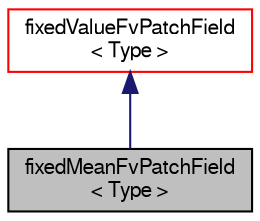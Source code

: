 digraph "fixedMeanFvPatchField&lt; Type &gt;"
{
  bgcolor="transparent";
  edge [fontname="FreeSans",fontsize="10",labelfontname="FreeSans",labelfontsize="10"];
  node [fontname="FreeSans",fontsize="10",shape=record];
  Node0 [label="fixedMeanFvPatchField\l\< Type \>",height=0.2,width=0.4,color="black", fillcolor="grey75", style="filled", fontcolor="black"];
  Node1 -> Node0 [dir="back",color="midnightblue",fontsize="10",style="solid",fontname="FreeSans"];
  Node1 [label="fixedValueFvPatchField\l\< Type \>",height=0.2,width=0.4,color="red",URL="$a21986.html",tooltip="This boundary condition supplies a fixed value constraint, and is the base class for a number of othe..."];
}
